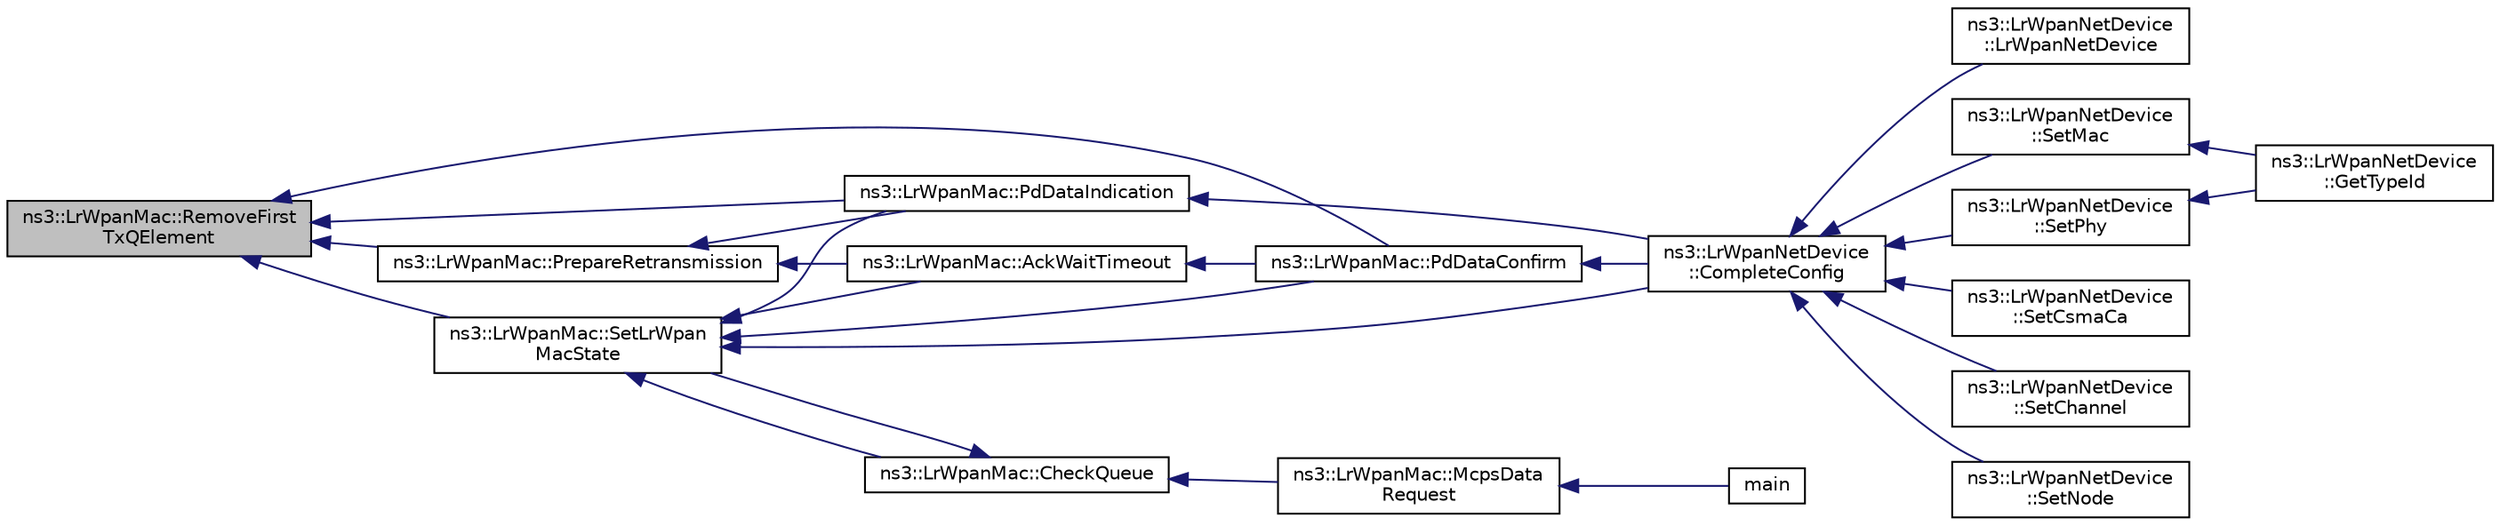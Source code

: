 digraph "ns3::LrWpanMac::RemoveFirstTxQElement"
{
  edge [fontname="Helvetica",fontsize="10",labelfontname="Helvetica",labelfontsize="10"];
  node [fontname="Helvetica",fontsize="10",shape=record];
  rankdir="LR";
  Node1 [label="ns3::LrWpanMac::RemoveFirst\lTxQElement",height=0.2,width=0.4,color="black", fillcolor="grey75", style="filled", fontcolor="black"];
  Node1 -> Node2 [dir="back",color="midnightblue",fontsize="10",style="solid"];
  Node2 [label="ns3::LrWpanMac::PdDataIndication",height=0.2,width=0.4,color="black", fillcolor="white", style="filled",URL="$db/d57/classns3_1_1LrWpanMac.html#a71139cc1bd26ab1c0a9c2e7791631389"];
  Node2 -> Node3 [dir="back",color="midnightblue",fontsize="10",style="solid"];
  Node3 [label="ns3::LrWpanNetDevice\l::CompleteConfig",height=0.2,width=0.4,color="black", fillcolor="white", style="filled",URL="$dd/d73/classns3_1_1LrWpanNetDevice.html#a2851594198a88409d0a25401e9c61997"];
  Node3 -> Node4 [dir="back",color="midnightblue",fontsize="10",style="solid"];
  Node4 [label="ns3::LrWpanNetDevice\l::LrWpanNetDevice",height=0.2,width=0.4,color="black", fillcolor="white", style="filled",URL="$dd/d73/classns3_1_1LrWpanNetDevice.html#a13831cf68e3c1a3e052509e3e2dd2266"];
  Node3 -> Node5 [dir="back",color="midnightblue",fontsize="10",style="solid"];
  Node5 [label="ns3::LrWpanNetDevice\l::SetMac",height=0.2,width=0.4,color="black", fillcolor="white", style="filled",URL="$dd/d73/classns3_1_1LrWpanNetDevice.html#aa36a97b6898c9b5b2dd4f6d956eda590"];
  Node5 -> Node6 [dir="back",color="midnightblue",fontsize="10",style="solid"];
  Node6 [label="ns3::LrWpanNetDevice\l::GetTypeId",height=0.2,width=0.4,color="black", fillcolor="white", style="filled",URL="$dd/d73/classns3_1_1LrWpanNetDevice.html#acef1e5cfc71b10c0de1f57657fff2d44"];
  Node3 -> Node7 [dir="back",color="midnightblue",fontsize="10",style="solid"];
  Node7 [label="ns3::LrWpanNetDevice\l::SetPhy",height=0.2,width=0.4,color="black", fillcolor="white", style="filled",URL="$dd/d73/classns3_1_1LrWpanNetDevice.html#a521c26ef227a41d835ee5ee6ed783480"];
  Node7 -> Node6 [dir="back",color="midnightblue",fontsize="10",style="solid"];
  Node3 -> Node8 [dir="back",color="midnightblue",fontsize="10",style="solid"];
  Node8 [label="ns3::LrWpanNetDevice\l::SetCsmaCa",height=0.2,width=0.4,color="black", fillcolor="white", style="filled",URL="$dd/d73/classns3_1_1LrWpanNetDevice.html#a36bff9613507b175c91c3493b923e41c"];
  Node3 -> Node9 [dir="back",color="midnightblue",fontsize="10",style="solid"];
  Node9 [label="ns3::LrWpanNetDevice\l::SetChannel",height=0.2,width=0.4,color="black", fillcolor="white", style="filled",URL="$dd/d73/classns3_1_1LrWpanNetDevice.html#a3a16a06be6078dcc9b54d705bf8bc98a"];
  Node3 -> Node10 [dir="back",color="midnightblue",fontsize="10",style="solid"];
  Node10 [label="ns3::LrWpanNetDevice\l::SetNode",height=0.2,width=0.4,color="black", fillcolor="white", style="filled",URL="$dd/d73/classns3_1_1LrWpanNetDevice.html#a1eaad99ee6281913a727ba92b2b1cc2d"];
  Node1 -> Node11 [dir="back",color="midnightblue",fontsize="10",style="solid"];
  Node11 [label="ns3::LrWpanMac::PrepareRetransmission",height=0.2,width=0.4,color="black", fillcolor="white", style="filled",URL="$db/d57/classns3_1_1LrWpanMac.html#ab13e2a85286df14146410591f378f81d"];
  Node11 -> Node2 [dir="back",color="midnightblue",fontsize="10",style="solid"];
  Node11 -> Node12 [dir="back",color="midnightblue",fontsize="10",style="solid"];
  Node12 [label="ns3::LrWpanMac::AckWaitTimeout",height=0.2,width=0.4,color="black", fillcolor="white", style="filled",URL="$db/d57/classns3_1_1LrWpanMac.html#ae22b4d0c1d90b75101491f1e74237029"];
  Node12 -> Node13 [dir="back",color="midnightblue",fontsize="10",style="solid"];
  Node13 [label="ns3::LrWpanMac::PdDataConfirm",height=0.2,width=0.4,color="black", fillcolor="white", style="filled",URL="$db/d57/classns3_1_1LrWpanMac.html#ac81207dec57efdb50dc4b1132e68399f"];
  Node13 -> Node3 [dir="back",color="midnightblue",fontsize="10",style="solid"];
  Node1 -> Node13 [dir="back",color="midnightblue",fontsize="10",style="solid"];
  Node1 -> Node14 [dir="back",color="midnightblue",fontsize="10",style="solid"];
  Node14 [label="ns3::LrWpanMac::SetLrWpan\lMacState",height=0.2,width=0.4,color="black", fillcolor="white", style="filled",URL="$db/d57/classns3_1_1LrWpanMac.html#a6749a353feb70bbb851b03477f56dc69"];
  Node14 -> Node15 [dir="back",color="midnightblue",fontsize="10",style="solid"];
  Node15 [label="ns3::LrWpanMac::CheckQueue",height=0.2,width=0.4,color="black", fillcolor="white", style="filled",URL="$db/d57/classns3_1_1LrWpanMac.html#a316c3cc9f84eeadb0b2ca249a6d0caba"];
  Node15 -> Node16 [dir="back",color="midnightblue",fontsize="10",style="solid"];
  Node16 [label="ns3::LrWpanMac::McpsData\lRequest",height=0.2,width=0.4,color="black", fillcolor="white", style="filled",URL="$db/d57/classns3_1_1LrWpanMac.html#acb3f2c60655d459aeb85b20536d1f7ce"];
  Node16 -> Node17 [dir="back",color="midnightblue",fontsize="10",style="solid"];
  Node17 [label="main",height=0.2,width=0.4,color="black", fillcolor="white", style="filled",URL="$da/db1/lr-wpan-data_8cc.html#a0ddf1224851353fc92bfbff6f499fa97"];
  Node15 -> Node14 [dir="back",color="midnightblue",fontsize="10",style="solid"];
  Node14 -> Node2 [dir="back",color="midnightblue",fontsize="10",style="solid"];
  Node14 -> Node12 [dir="back",color="midnightblue",fontsize="10",style="solid"];
  Node14 -> Node13 [dir="back",color="midnightblue",fontsize="10",style="solid"];
  Node14 -> Node3 [dir="back",color="midnightblue",fontsize="10",style="solid"];
}
